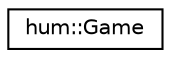 digraph "Graphical Class Hierarchy"
{
  edge [fontname="Helvetica",fontsize="10",labelfontname="Helvetica",labelfontsize="10"];
  node [fontname="Helvetica",fontsize="10",shape=record];
  rankdir="LR";
  Node1 [label="hum::Game",height=0.2,width=0.4,color="black", fillcolor="white", style="filled",URL="$classhum_1_1Game.html",tooltip="The class that runs the Game. "];
}
